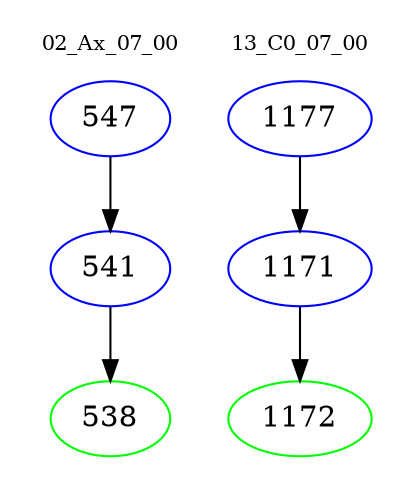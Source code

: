 digraph{
subgraph cluster_0 {
color = white
label = "02_Ax_07_00";
fontsize=10;
T0_547 [label="547", color="blue"]
T0_547 -> T0_541 [color="black"]
T0_541 [label="541", color="blue"]
T0_541 -> T0_538 [color="black"]
T0_538 [label="538", color="green"]
}
subgraph cluster_1 {
color = white
label = "13_C0_07_00";
fontsize=10;
T1_1177 [label="1177", color="blue"]
T1_1177 -> T1_1171 [color="black"]
T1_1171 [label="1171", color="blue"]
T1_1171 -> T1_1172 [color="black"]
T1_1172 [label="1172", color="green"]
}
}
